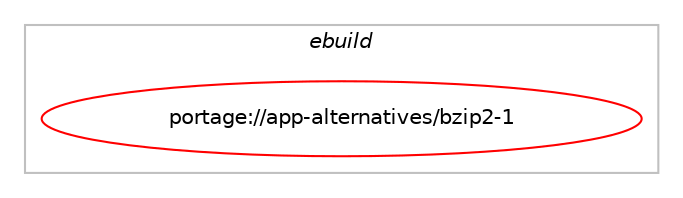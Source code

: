 digraph prolog {

# *************
# Graph options
# *************

newrank=true;
concentrate=true;
compound=true;
graph [rankdir=LR,fontname=Helvetica,fontsize=10,ranksep=1.5];#, ranksep=2.5, nodesep=0.2];
edge  [arrowhead=vee];
node  [fontname=Helvetica,fontsize=10];

# **********
# The ebuild
# **********

subgraph cluster_leftcol {
color=gray;
label=<<i>ebuild</i>>;
id [label="portage://app-alternatives/bzip2-1", color=red, width=4, href="../app-alternatives/bzip2-1.svg"];
}

# ****************
# The dependencies
# ****************

subgraph cluster_midcol {
color=gray;
label=<<i>dependencies</i>>;
subgraph cluster_compile {
fillcolor="#eeeeee";
style=filled;
label=<<i>compile</i>>;
}
subgraph cluster_compileandrun {
fillcolor="#eeeeee";
style=filled;
label=<<i>compile and run</i>>;
}
subgraph cluster_run {
fillcolor="#eeeeee";
style=filled;
label=<<i>run</i>>;
# *** BEGIN UNKNOWN DEPENDENCY TYPE (TODO) ***
# id -> equal(use_conditional_group(positive,lbzip2,portage://app-alternatives/bzip2-1,[package_dependency(portage://app-alternatives/bzip2-1,run,no,app-arch,lbzip2,none,[,,],[],[use(disable(symlink),negative)])]))
# *** END UNKNOWN DEPENDENCY TYPE (TODO) ***

# *** BEGIN UNKNOWN DEPENDENCY TYPE (TODO) ***
# id -> equal(use_conditional_group(positive,pbzip2,portage://app-alternatives/bzip2-1,[package_dependency(portage://app-alternatives/bzip2-1,run,no,app-arch,pbzip2,none,[,,],[],[use(disable(symlink),negative)])]))
# *** END UNKNOWN DEPENDENCY TYPE (TODO) ***

# *** BEGIN UNKNOWN DEPENDENCY TYPE (TODO) ***
# id -> equal(use_conditional_group(positive,reference,portage://app-alternatives/bzip2-1,[package_dependency(portage://app-alternatives/bzip2-1,run,no,app-arch,bzip2,greaterequal,[1.0.8,,-r4,1.0.8-r4],[],[])]))
# *** END UNKNOWN DEPENDENCY TYPE (TODO) ***

# *** BEGIN UNKNOWN DEPENDENCY TYPE (TODO) ***
# id -> equal(package_dependency(portage://app-alternatives/bzip2-1,run,weak,app-arch,bzip2,smaller,[1.0.8,,-r4,1.0.8-r4],[],[]))
# *** END UNKNOWN DEPENDENCY TYPE (TODO) ***

# *** BEGIN UNKNOWN DEPENDENCY TYPE (TODO) ***
# id -> equal(package_dependency(portage://app-alternatives/bzip2-1,run,weak,app-arch,lbzip2,none,[,,],[],[use(enable(symlink),negative)]))
# *** END UNKNOWN DEPENDENCY TYPE (TODO) ***

# *** BEGIN UNKNOWN DEPENDENCY TYPE (TODO) ***
# id -> equal(package_dependency(portage://app-alternatives/bzip2-1,run,weak,app-arch,pbzip2,none,[,,],[],[use(enable(symlink),negative)]))
# *** END UNKNOWN DEPENDENCY TYPE (TODO) ***

}
}

# **************
# The candidates
# **************

subgraph cluster_choices {
rank=same;
color=gray;
label=<<i>candidates</i>>;

}

}
